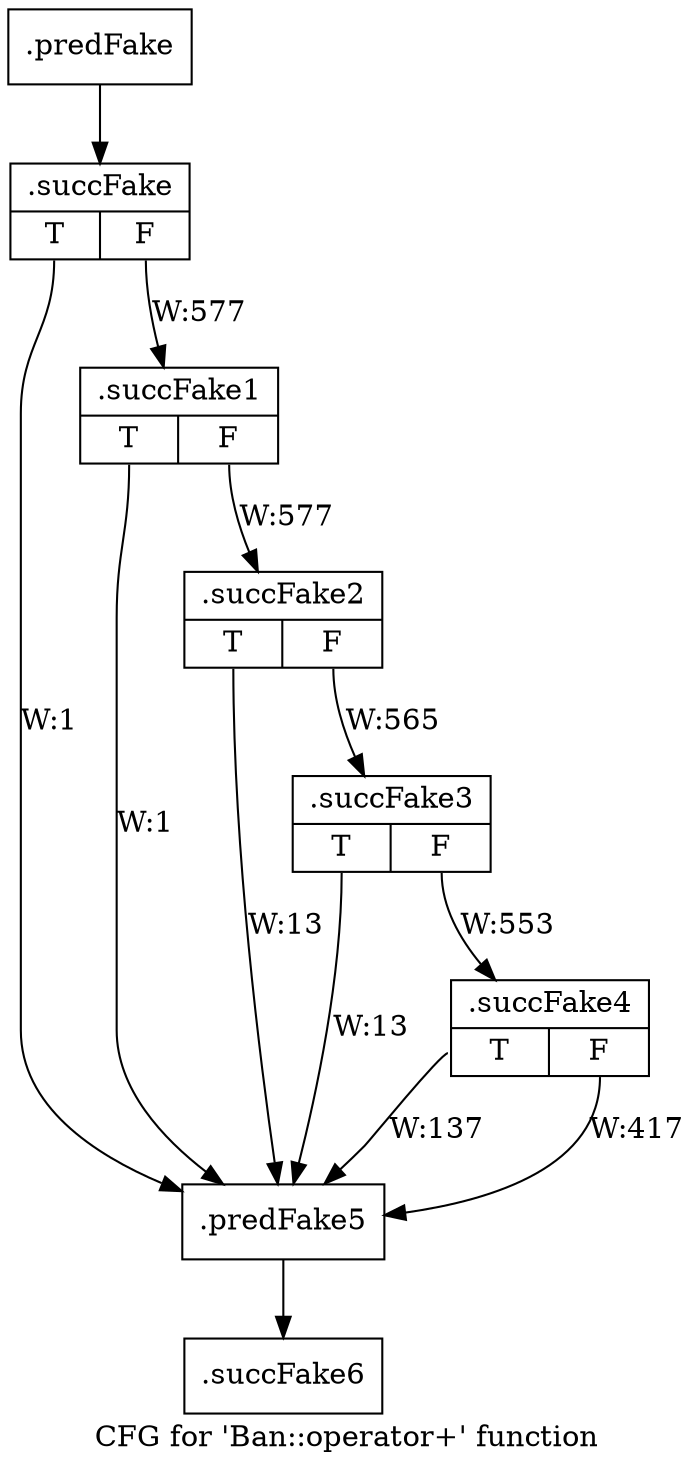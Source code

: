 digraph "CFG for 'Ban::operator+' function" {
	label="CFG for 'Ban::operator+' function";

	Node0x3a461d0 [shape=record,filename="",linenumber="",label="{.predFake}"];
	Node0x3a461d0 -> Node0x39c77e0[ callList="3:77" memoryops="" filename="../../../../src/ban_s3.cpp" execusionnum="576"];
	Node0x39c77e0 [shape=record,filename="../../../../src/ban_s3.cpp",linenumber="77",label="{.succFake|{<s0>T|<s1>F}}"];
	Node0x39c77e0:s0 -> Node0x3a46660[label="W:1" callList="" memoryops="" filename="../../../../src/ban_s3.cpp" execusionnum="0"];
	Node0x39c77e0:s1 -> Node0x39c7700[label="W:577" callList="3:80" memoryops="" filename="../../../../src/ban_s3.cpp" execusionnum="576"];
	Node0x39c7700 [shape=record,filename="../../../../src/ban_s3.cpp",linenumber="80",label="{.succFake1|{<s0>T|<s1>F}}"];
	Node0x39c7700:s0 -> Node0x3a46660[label="W:1" callList="" memoryops="" filename="../../../../src/ban_s3.cpp" execusionnum="0"];
	Node0x39c7700:s1 -> Node0x39c72b0[label="W:577" callList="" memoryops="" filename="../../../../src/ban_s3.cpp" execusionnum="576"];
	Node0x39c72b0 [shape=record,filename="../../../../src/ban_s3.cpp",linenumber="86",label="{.succFake2|{<s0>T|<s1>F}}"];
	Node0x39c72b0:s0 -> Node0x3a46660[label="W:13" callList="" memoryops="" filename="../../../../src/ban_s3.cpp" execusionnum="12"];
	Node0x39c72b0:s1 -> Node0x39c4db0[label="W:565" callList="" memoryops="" filename="../../../../src/ban_s3.cpp" execusionnum="564"];
	Node0x39c4db0 [shape=record,filename="../../../../src/ban_s3.cpp",linenumber="89",label="{.succFake3|{<s0>T|<s1>F}}"];
	Node0x39c4db0:s0 -> Node0x3a46660[label="W:13" callList="" memoryops="" filename="../../../../src/ban_s3.cpp" execusionnum="12"];
	Node0x39c4db0:s1 -> Node0x39c5880[label="W:553" callList="" memoryops="" filename="../../../../src/ban_s3.cpp" execusionnum="552"];
	Node0x39c5880 [shape=record,filename="../../../../src/ban_s3.cpp",linenumber="93",label="{.succFake4|{<s0>T|<s1>F}}"];
	Node0x39c5880:s0 -> Node0x3a46660[label="W:137" callList="4:94" memoryops="" filename="../../../../src/ban_s3.cpp" execusionnum="136"];
	Node0x39c5880:s1 -> Node0x3a46660[label="W:417" callList="4:96" memoryops="" filename="../../../../src/ban_s3.cpp" execusionnum="416"];
	Node0x3a46660 [shape=record,filename="../../../../src/ban_s3.cpp",linenumber="97",label="{.predFake5}"];
	Node0x3a46660 -> Node0x39c59e0[ callList="" memoryops="" filename="../../../../src/ban_s3.cpp" execusionnum="576"];
	Node0x39c59e0 [shape=record,filename="../../../../src/ban_s3.cpp",linenumber="97",label="{.succFake6}"];
}
